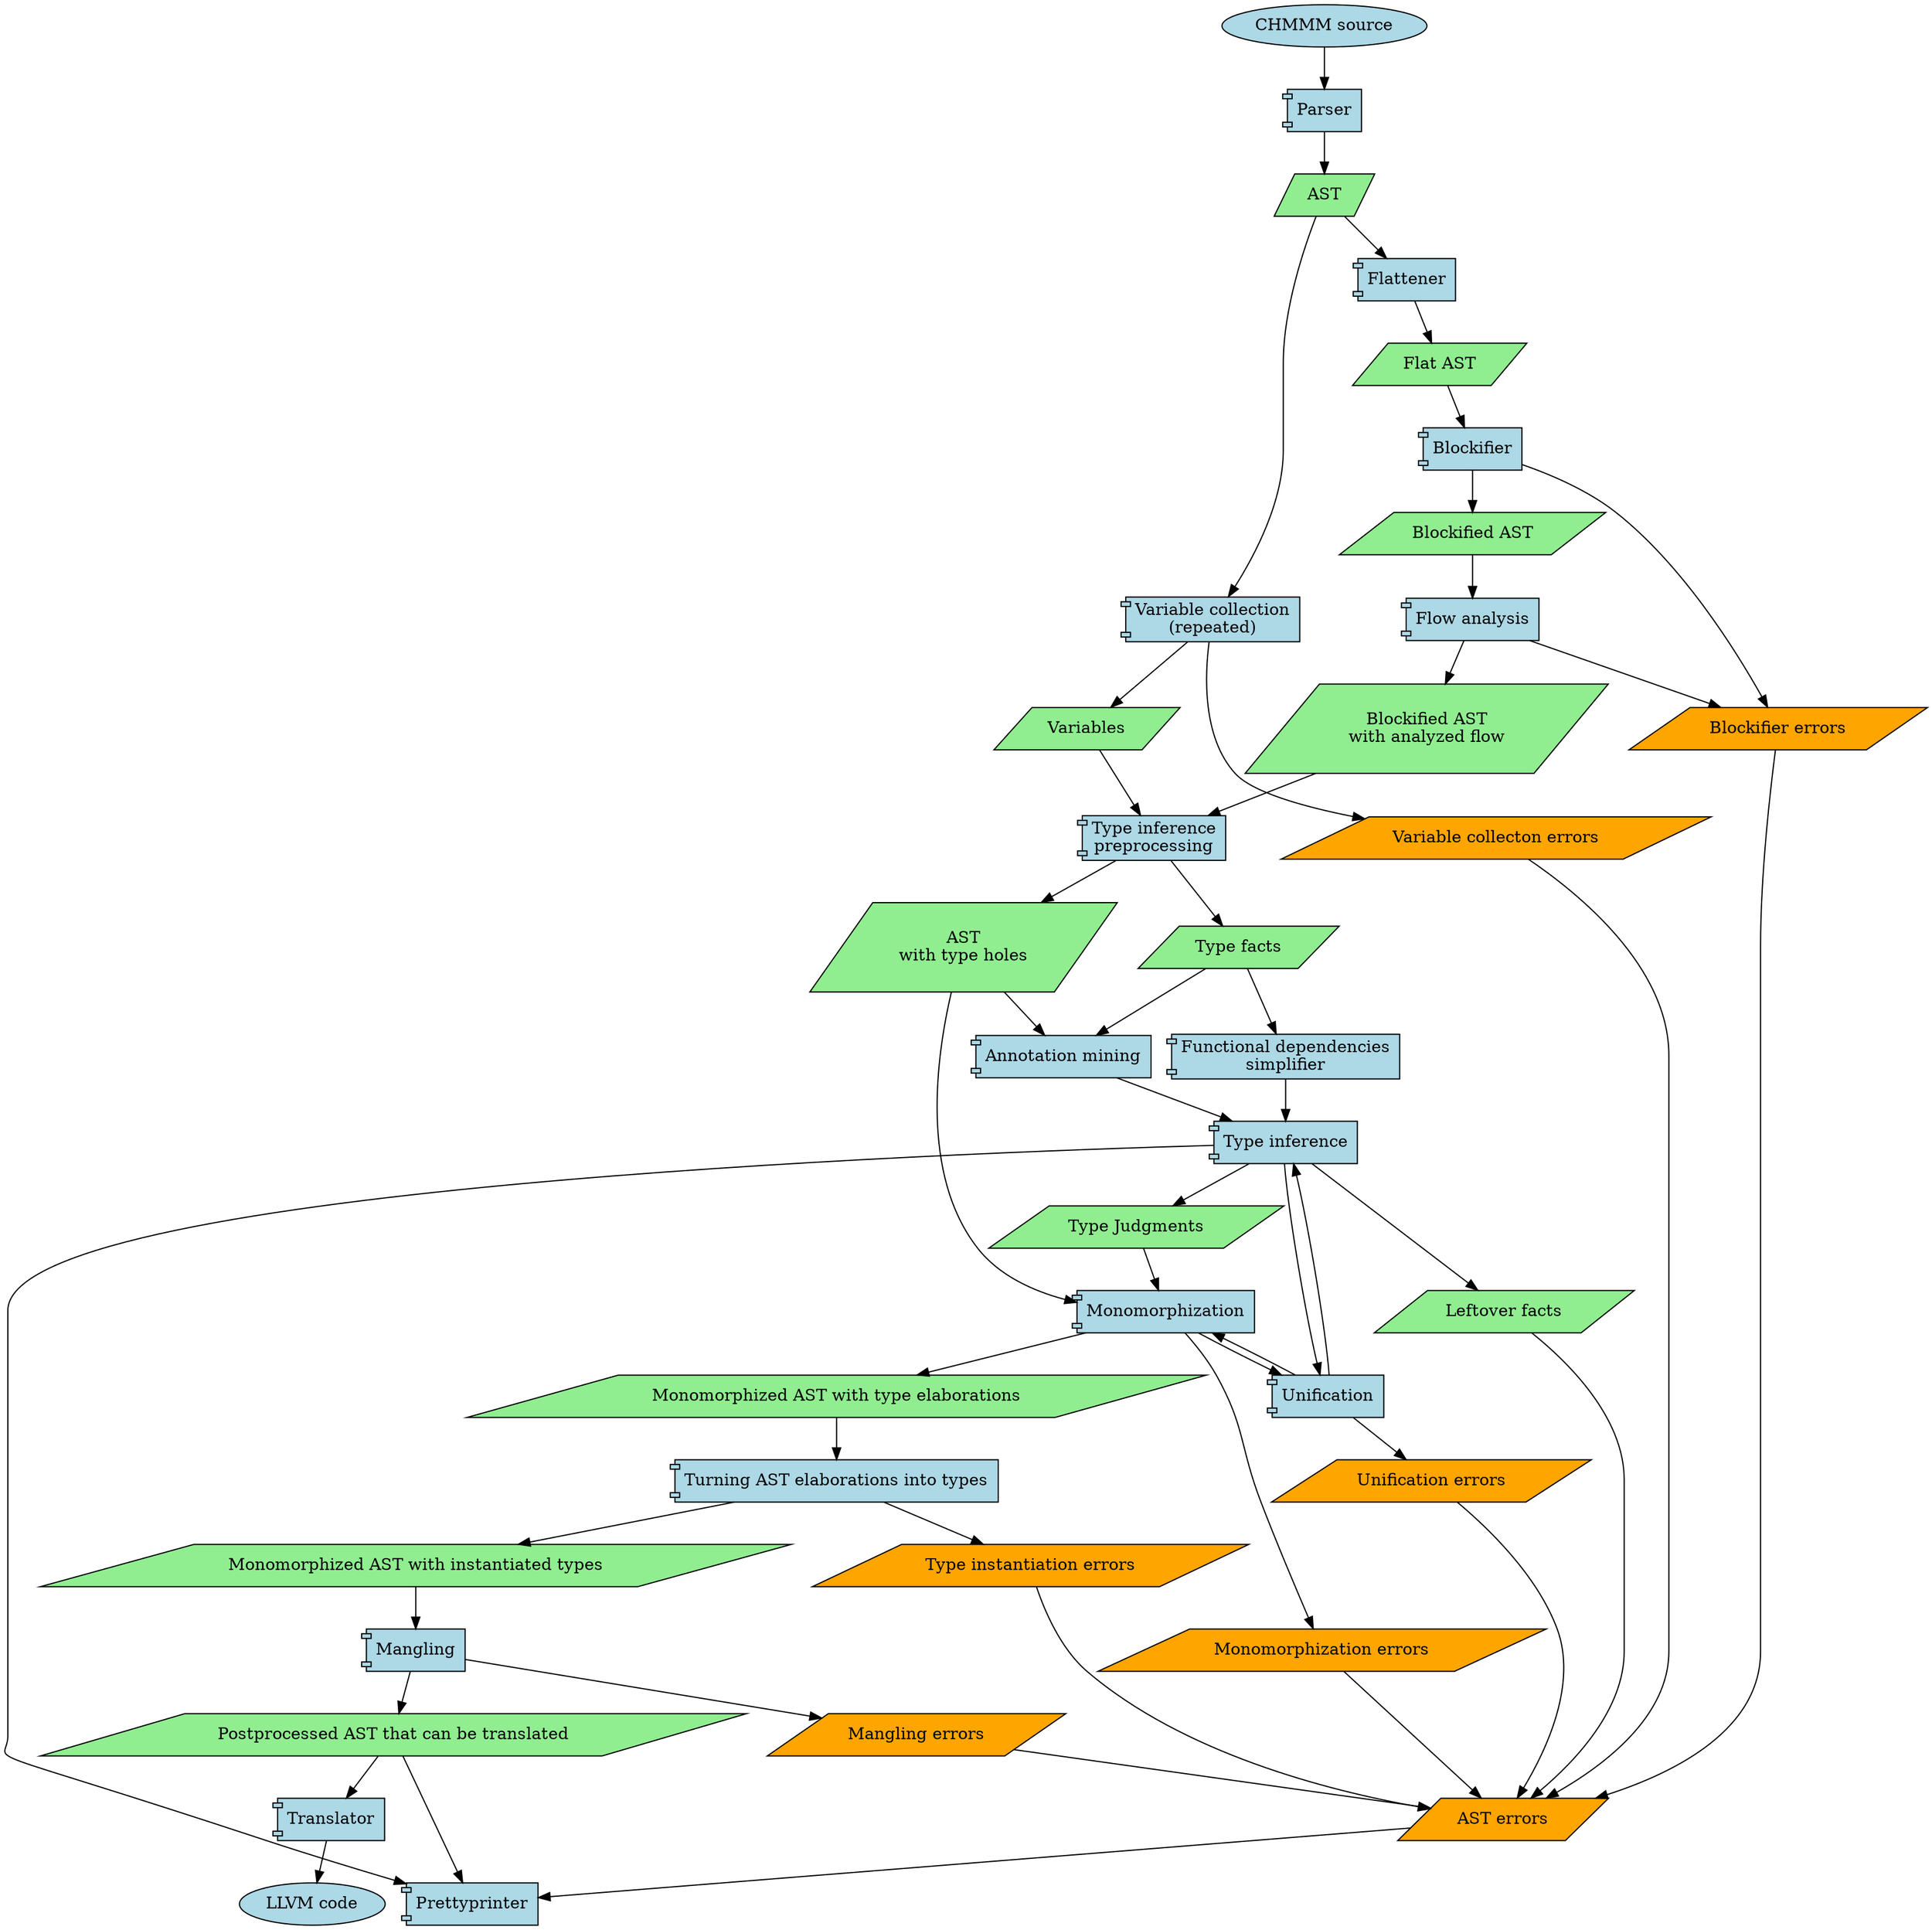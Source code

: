 digraph {
    node [style="filled"]

    subgraph terminals {
        node [shape="ellipse", fillcolor="lightblue"]

        Source [label="CHMMM source"]
        LLVM [label="LLVM code"]
    }

    subgraph data {
        node [shape="parallelogram"]

        subgraph orangeData {
            node [fillcolor="orange"]

            ASTErrors [label="AST errors"]
            FillingErrors [label="Type instantiation errors"]
            ManglingErrors [label="Mangling errors"]
            UnifyErrors [label="Unification errors"]
            BlockifierErrors [label="Blockifier errors"]
            MonomorphizeErrors [label="Monomorphization errors"]
            VariablesErrors [label="Variable collecton errors"]
        }
        subgraph greenData {
            node [fillcolor="lightgreen"]

            AST
            Facts [label="Type facts"]
            LeftFacts [label="Leftover facts"]
            Variables [label="Variables"]
            ASTTypeHoles [label="AST\nwith type holes"]
            Judgments [label="Type Judgments"]
            FlatAST [label="Flat AST"]
            BlockifiedAST [label="Blockified AST"]
            BlockifiedASTAnnots [label="Blockified AST\nwith analyzed flow"]
            MonoAST [label="Monomorphized AST with type elaborations"]
            FilledMonoAST [label="Monomorphized AST with instantiated types"]
            PostAST [label="Postprocessed AST that can be translated"]
        }

    }

    subgraph components {
        node [shape="component"]

        subgraph greenComponents {
            node [fillcolor="lightblue"]

            FunDepSimpl [label="Functional dependencies\nsimplifier"]
            AnnotMining  [label="Annotation mining"]
            Parser
            Flattener
            Unification
            Prettyprinter
            Preprocess [label="Type inference\npreprocessing"]
            VariableMining [label="Variable collection\n(repeated)"]
            Blockifier
            FlowAnalysis [label="Flow analysis"]
            Inference [label="Type inference"]
            Monomorphization
            HoleFilling [label="Turning AST elaborations into types"]
            Mangling
            Translator
        }

        subgraph yellowComponents {
            node [fillcolor="yellow"]

        }

    }

    subgraph decisions {
        node [shape="diamond"]
    }


    Source -> Parser -> AST
    AST -> Flattener -> FlatAST
    VariableMining -> VariablesErrors
    AST -> VariableMining -> Variables -> Preprocess
    Facts -> { FunDepSimpl AnnotMining }
    ASTTypeHoles -> AnnotMining
    ASTTypeHoles -> Monomorphization
    { FunDepSimpl AnnotMining } -> Inference -> Judgments -> Monomorphization -> MonoAST -> HoleFilling -> FilledMonoAST -> Mangling -> PostAST -> Prettyprinter
    HoleFilling -> FillingErrors
    Mangling -> ManglingErrors
    { Inference Monomorphization } -> Unification
    FlatAST -> Blockifier -> {BlockifiedAST BlockifierErrors }
    BlockifiedAST -> FlowAnalysis -> BlockifiedASTAnnots
    FlowAnalysis -> BlockifierErrors
    Unification -> { UnifyErrors Monomorphization Inference }
    BlockifiedASTAnnots -> Preprocess -> { Facts ASTTypeHoles }
    Monomorphization -> MonomorphizeErrors
    { FillingErrors ManglingErrors UnifyErrors BlockifierErrors MonomorphizeErrors VariablesErrors LeftFacts } -> ASTErrors -> Prettyprinter
    Inference -> { Prettyprinter LeftFacts }
    PostAST -> Translator -> LLVM
}
